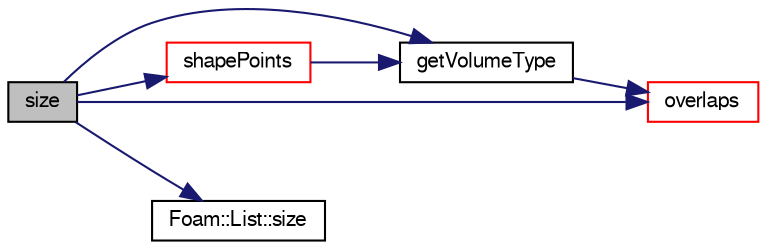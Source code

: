 digraph "size"
{
  bgcolor="transparent";
  edge [fontname="FreeSans",fontsize="10",labelfontname="FreeSans",labelfontsize="10"];
  node [fontname="FreeSans",fontsize="10",shape=record];
  rankdir="LR";
  Node31 [label="size",height=0.2,width=0.4,color="black", fillcolor="grey75", style="filled", fontcolor="black"];
  Node31 -> Node32 [color="midnightblue",fontsize="10",style="solid",fontname="FreeSans"];
  Node32 [label="getVolumeType",height=0.2,width=0.4,color="black",URL="$a25030.html#ae4e5c7ae1e92278b1bd77034030b4f0f",tooltip="Get type (inside,outside,mixed,unknown) of point w.r.t. surface. "];
  Node32 -> Node33 [color="midnightblue",fontsize="10",style="solid",fontname="FreeSans"];
  Node33 [label="overlaps",height=0.2,width=0.4,color="red",URL="$a25030.html#a1915c0938452ba641c6ccf39df02dfad",tooltip="Does (bb of) shape at index overlap bb. "];
  Node31 -> Node33 [color="midnightblue",fontsize="10",style="solid",fontname="FreeSans"];
  Node31 -> Node48 [color="midnightblue",fontsize="10",style="solid",fontname="FreeSans"];
  Node48 [label="shapePoints",height=0.2,width=0.4,color="red",URL="$a25030.html#aeef9078dd91d58c4cede06e7a9cee2cb",tooltip="Get representative point cloud for all shapes inside. "];
  Node48 -> Node32 [color="midnightblue",fontsize="10",style="solid",fontname="FreeSans"];
  Node31 -> Node50 [color="midnightblue",fontsize="10",style="solid",fontname="FreeSans"];
  Node50 [label="Foam::List::size",height=0.2,width=0.4,color="black",URL="$a25694.html#a8a5f6fa29bd4b500caf186f60245b384",tooltip="Override size to be inconsistent with allocated storage. "];
}
